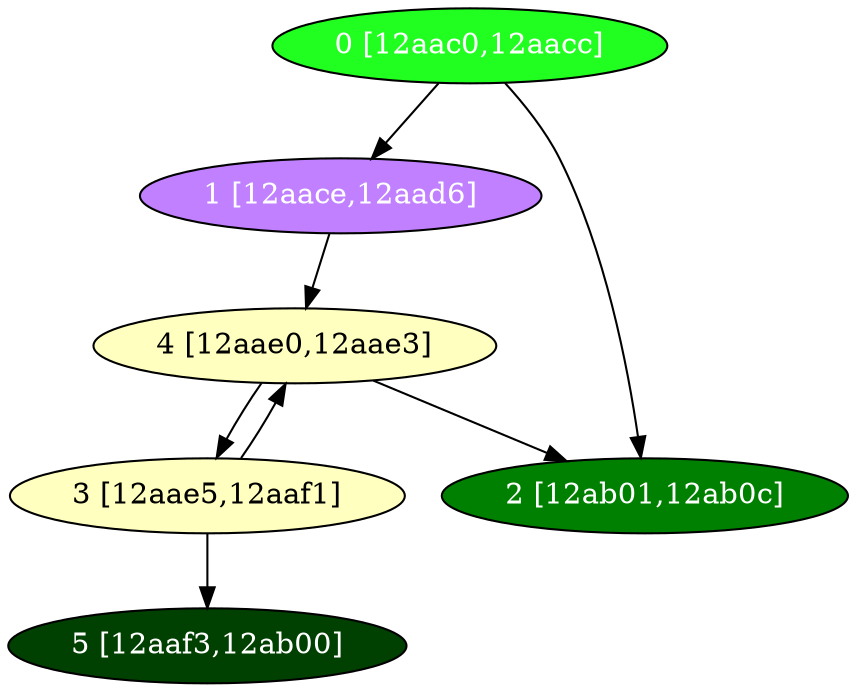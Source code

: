 diGraph libnss3{
	libnss3_0  [style=filled fillcolor="#20FF20" fontcolor="#ffffff" shape=oval label="0 [12aac0,12aacc]"]
	libnss3_1  [style=filled fillcolor="#C080FF" fontcolor="#ffffff" shape=oval label="1 [12aace,12aad6]"]
	libnss3_2  [style=filled fillcolor="#008000" fontcolor="#ffffff" shape=oval label="2 [12ab01,12ab0c]"]
	libnss3_3  [style=filled fillcolor="#FFFFC0" fontcolor="#000000" shape=oval label="3 [12aae5,12aaf1]"]
	libnss3_4  [style=filled fillcolor="#FFFFC0" fontcolor="#000000" shape=oval label="4 [12aae0,12aae3]"]
	libnss3_5  [style=filled fillcolor="#004000" fontcolor="#ffffff" shape=oval label="5 [12aaf3,12ab00]"]

	libnss3_0 -> libnss3_1
	libnss3_0 -> libnss3_2
	libnss3_1 -> libnss3_4
	libnss3_3 -> libnss3_4
	libnss3_3 -> libnss3_5
	libnss3_4 -> libnss3_2
	libnss3_4 -> libnss3_3
}